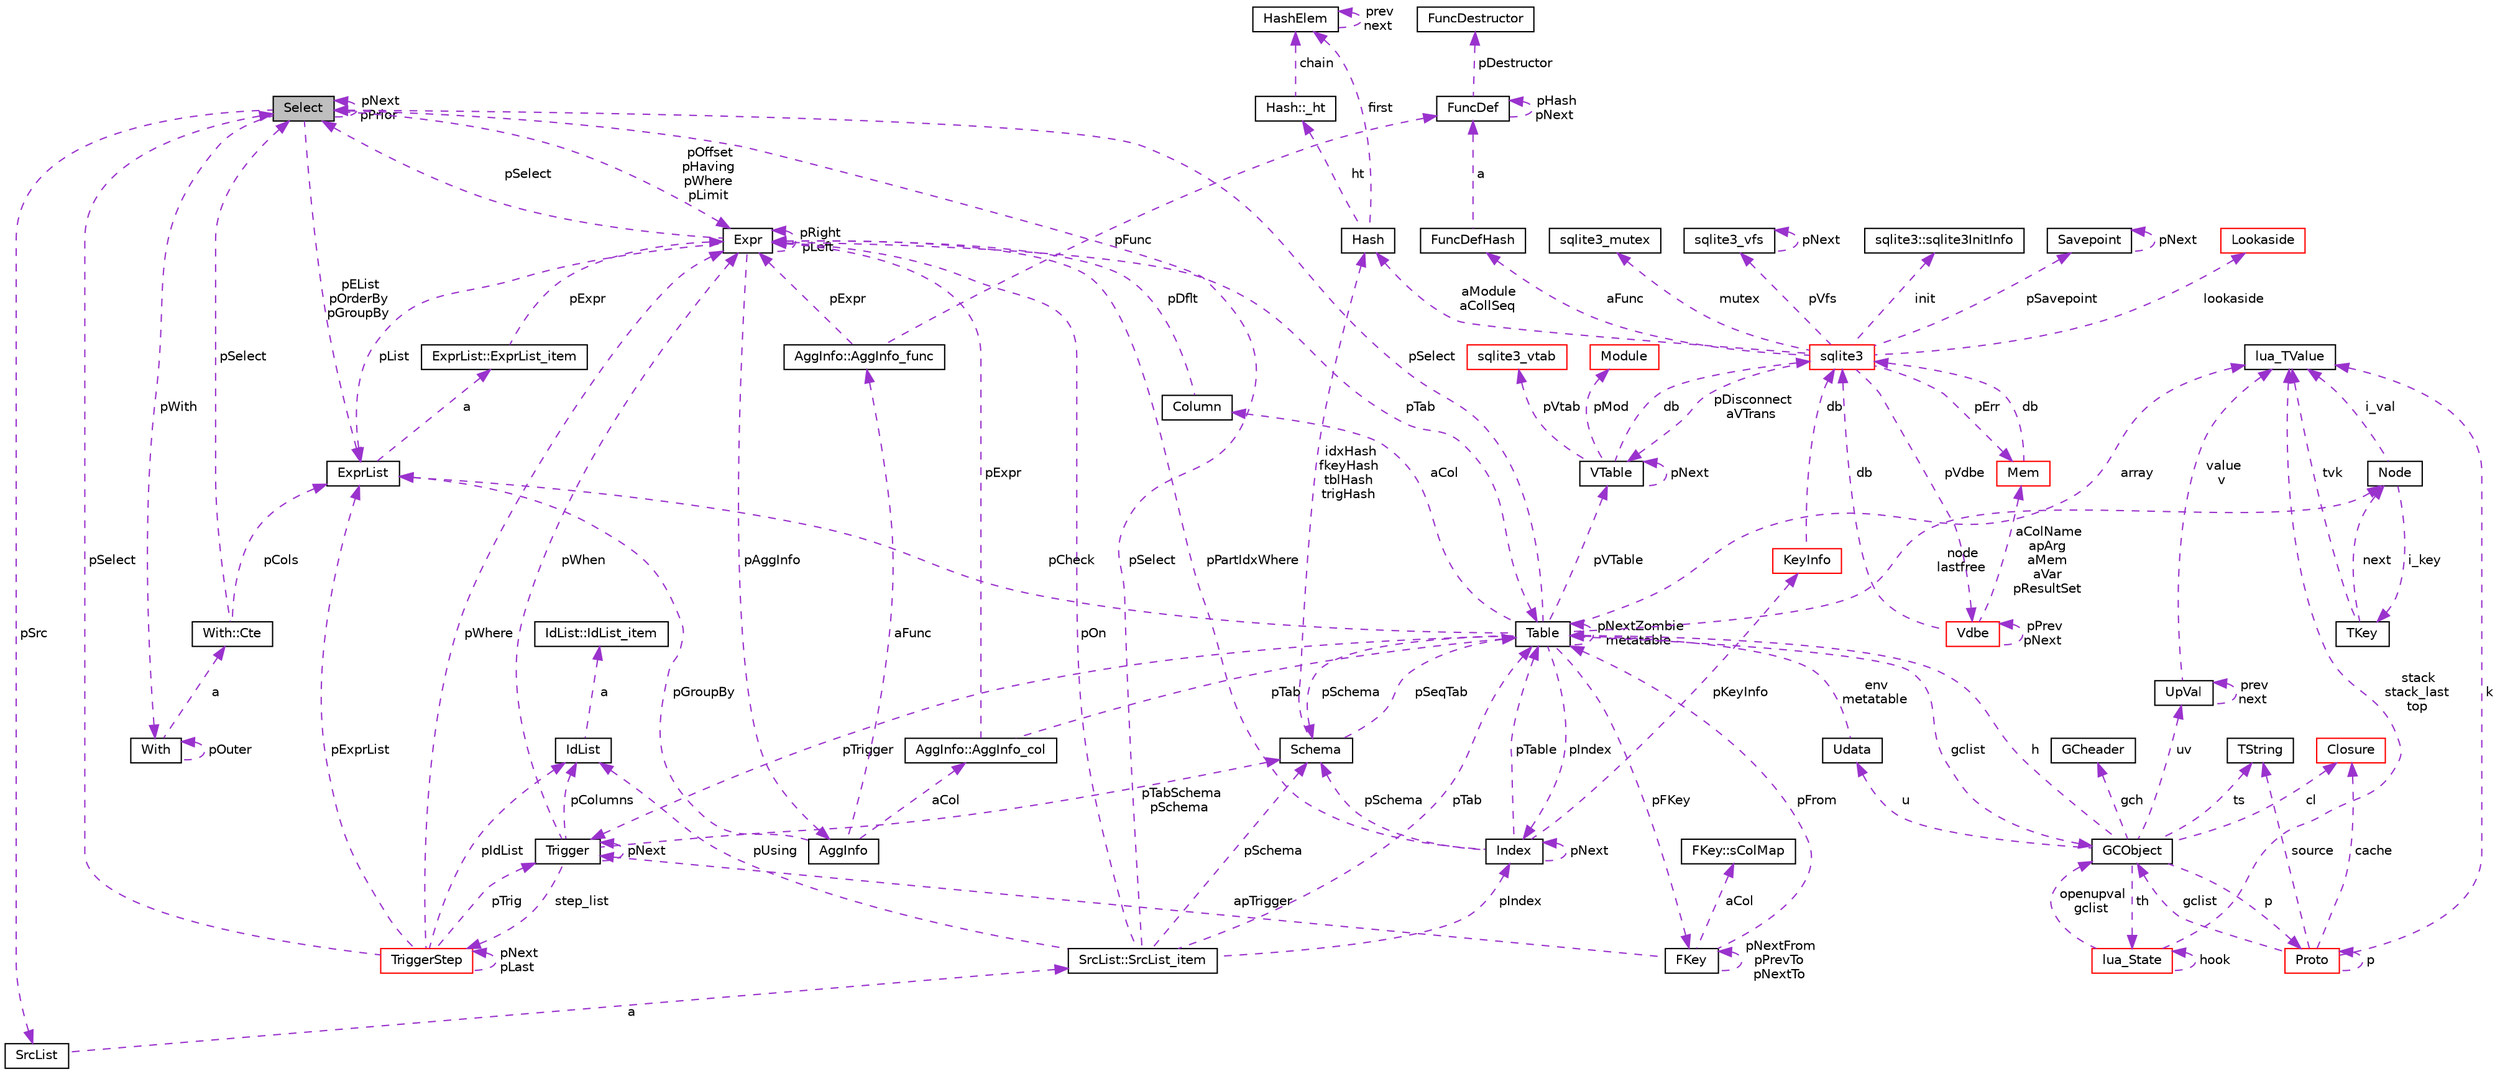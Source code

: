 digraph "Select"
{
  edge [fontname="Helvetica",fontsize="10",labelfontname="Helvetica",labelfontsize="10"];
  node [fontname="Helvetica",fontsize="10",shape=record];
  Node1 [label="Select",height=0.2,width=0.4,color="black", fillcolor="grey75", style="filled", fontcolor="black"];
  Node2 -> Node1 [dir="back",color="darkorchid3",fontsize="10",style="dashed",label=" pOffset\npHaving\npWhere\npLimit" ,fontname="Helvetica"];
  Node2 [label="Expr",height=0.2,width=0.4,color="black", fillcolor="white", style="filled",URL="$struct_expr.html"];
  Node3 -> Node2 [dir="back",color="darkorchid3",fontsize="10",style="dashed",label=" pAggInfo" ,fontname="Helvetica"];
  Node3 [label="AggInfo",height=0.2,width=0.4,color="black", fillcolor="white", style="filled",URL="$struct_agg_info.html"];
  Node4 -> Node3 [dir="back",color="darkorchid3",fontsize="10",style="dashed",label=" aCol" ,fontname="Helvetica"];
  Node4 [label="AggInfo::AggInfo_col",height=0.2,width=0.4,color="black", fillcolor="white", style="filled",URL="$struct_agg_info_1_1_agg_info__col.html"];
  Node2 -> Node4 [dir="back",color="darkorchid3",fontsize="10",style="dashed",label=" pExpr" ,fontname="Helvetica"];
  Node5 -> Node4 [dir="back",color="darkorchid3",fontsize="10",style="dashed",label=" pTab" ,fontname="Helvetica"];
  Node5 [label="Table",height=0.2,width=0.4,color="black", fillcolor="white", style="filled",URL="$struct_table.html"];
  Node6 -> Node5 [dir="back",color="darkorchid3",fontsize="10",style="dashed",label=" node\nlastfree" ,fontname="Helvetica"];
  Node6 [label="Node",height=0.2,width=0.4,color="black", fillcolor="white", style="filled",URL="$struct_node.html"];
  Node7 -> Node6 [dir="back",color="darkorchid3",fontsize="10",style="dashed",label=" i_val" ,fontname="Helvetica"];
  Node7 [label="lua_TValue",height=0.2,width=0.4,color="black", fillcolor="white", style="filled",URL="$structlua___t_value.html"];
  Node8 -> Node6 [dir="back",color="darkorchid3",fontsize="10",style="dashed",label=" i_key" ,fontname="Helvetica"];
  Node8 [label="TKey",height=0.2,width=0.4,color="black", fillcolor="white", style="filled",URL="$union_t_key.html"];
  Node6 -> Node8 [dir="back",color="darkorchid3",fontsize="10",style="dashed",label=" next" ,fontname="Helvetica"];
  Node7 -> Node8 [dir="back",color="darkorchid3",fontsize="10",style="dashed",label=" tvk" ,fontname="Helvetica"];
  Node9 -> Node5 [dir="back",color="darkorchid3",fontsize="10",style="dashed",label=" pSchema" ,fontname="Helvetica"];
  Node9 [label="Schema",height=0.2,width=0.4,color="black", fillcolor="white", style="filled",URL="$struct_schema.html"];
  Node5 -> Node9 [dir="back",color="darkorchid3",fontsize="10",style="dashed",label=" pSeqTab" ,fontname="Helvetica"];
  Node10 -> Node9 [dir="back",color="darkorchid3",fontsize="10",style="dashed",label=" idxHash\nfkeyHash\ntblHash\ntrigHash" ,fontname="Helvetica"];
  Node10 [label="Hash",height=0.2,width=0.4,color="black", fillcolor="white", style="filled",URL="$struct_hash.html"];
  Node11 -> Node10 [dir="back",color="darkorchid3",fontsize="10",style="dashed",label=" ht" ,fontname="Helvetica"];
  Node11 [label="Hash::_ht",height=0.2,width=0.4,color="black", fillcolor="white", style="filled",URL="$struct_hash_1_1__ht.html"];
  Node12 -> Node11 [dir="back",color="darkorchid3",fontsize="10",style="dashed",label=" chain" ,fontname="Helvetica"];
  Node12 [label="HashElem",height=0.2,width=0.4,color="black", fillcolor="white", style="filled",URL="$struct_hash_elem.html"];
  Node12 -> Node12 [dir="back",color="darkorchid3",fontsize="10",style="dashed",label=" prev\nnext" ,fontname="Helvetica"];
  Node12 -> Node10 [dir="back",color="darkorchid3",fontsize="10",style="dashed",label=" first" ,fontname="Helvetica"];
  Node7 -> Node5 [dir="back",color="darkorchid3",fontsize="10",style="dashed",label=" array" ,fontname="Helvetica"];
  Node13 -> Node5 [dir="back",color="darkorchid3",fontsize="10",style="dashed",label=" aCol" ,fontname="Helvetica"];
  Node13 [label="Column",height=0.2,width=0.4,color="black", fillcolor="white", style="filled",URL="$struct_column.html"];
  Node2 -> Node13 [dir="back",color="darkorchid3",fontsize="10",style="dashed",label=" pDflt" ,fontname="Helvetica"];
  Node14 -> Node5 [dir="back",color="darkorchid3",fontsize="10",style="dashed",label=" pFKey" ,fontname="Helvetica"];
  Node14 [label="FKey",height=0.2,width=0.4,color="black", fillcolor="white", style="filled",URL="$struct_f_key.html"];
  Node15 -> Node14 [dir="back",color="darkorchid3",fontsize="10",style="dashed",label=" aCol" ,fontname="Helvetica"];
  Node15 [label="FKey::sColMap",height=0.2,width=0.4,color="black", fillcolor="white", style="filled",URL="$struct_f_key_1_1s_col_map.html"];
  Node14 -> Node14 [dir="back",color="darkorchid3",fontsize="10",style="dashed",label=" pNextFrom\npPrevTo\npNextTo" ,fontname="Helvetica"];
  Node5 -> Node14 [dir="back",color="darkorchid3",fontsize="10",style="dashed",label=" pFrom" ,fontname="Helvetica"];
  Node16 -> Node14 [dir="back",color="darkorchid3",fontsize="10",style="dashed",label=" apTrigger" ,fontname="Helvetica"];
  Node16 [label="Trigger",height=0.2,width=0.4,color="black", fillcolor="white", style="filled",URL="$struct_trigger.html"];
  Node17 -> Node16 [dir="back",color="darkorchid3",fontsize="10",style="dashed",label=" step_list" ,fontname="Helvetica"];
  Node17 [label="TriggerStep",height=0.2,width=0.4,color="red", fillcolor="white", style="filled",URL="$struct_trigger_step.html"];
  Node17 -> Node17 [dir="back",color="darkorchid3",fontsize="10",style="dashed",label=" pNext\npLast" ,fontname="Helvetica"];
  Node2 -> Node17 [dir="back",color="darkorchid3",fontsize="10",style="dashed",label=" pWhere" ,fontname="Helvetica"];
  Node18 -> Node17 [dir="back",color="darkorchid3",fontsize="10",style="dashed",label=" pIdList" ,fontname="Helvetica"];
  Node18 [label="IdList",height=0.2,width=0.4,color="black", fillcolor="white", style="filled",URL="$struct_id_list.html"];
  Node19 -> Node18 [dir="back",color="darkorchid3",fontsize="10",style="dashed",label=" a" ,fontname="Helvetica"];
  Node19 [label="IdList::IdList_item",height=0.2,width=0.4,color="black", fillcolor="white", style="filled",URL="$struct_id_list_1_1_id_list__item.html"];
  Node1 -> Node17 [dir="back",color="darkorchid3",fontsize="10",style="dashed",label=" pSelect" ,fontname="Helvetica"];
  Node16 -> Node17 [dir="back",color="darkorchid3",fontsize="10",style="dashed",label=" pTrig" ,fontname="Helvetica"];
  Node20 -> Node17 [dir="back",color="darkorchid3",fontsize="10",style="dashed",label=" pExprList" ,fontname="Helvetica"];
  Node20 [label="ExprList",height=0.2,width=0.4,color="black", fillcolor="white", style="filled",URL="$struct_expr_list.html"];
  Node21 -> Node20 [dir="back",color="darkorchid3",fontsize="10",style="dashed",label=" a" ,fontname="Helvetica"];
  Node21 [label="ExprList::ExprList_item",height=0.2,width=0.4,color="black", fillcolor="white", style="filled",URL="$struct_expr_list_1_1_expr_list__item.html"];
  Node2 -> Node21 [dir="back",color="darkorchid3",fontsize="10",style="dashed",label=" pExpr" ,fontname="Helvetica"];
  Node9 -> Node16 [dir="back",color="darkorchid3",fontsize="10",style="dashed",label=" pTabSchema\npSchema" ,fontname="Helvetica"];
  Node2 -> Node16 [dir="back",color="darkorchid3",fontsize="10",style="dashed",label=" pWhen" ,fontname="Helvetica"];
  Node18 -> Node16 [dir="back",color="darkorchid3",fontsize="10",style="dashed",label=" pColumns" ,fontname="Helvetica"];
  Node16 -> Node16 [dir="back",color="darkorchid3",fontsize="10",style="dashed",label=" pNext" ,fontname="Helvetica"];
  Node22 -> Node5 [dir="back",color="darkorchid3",fontsize="10",style="dashed",label=" pVTable" ,fontname="Helvetica"];
  Node22 [label="VTable",height=0.2,width=0.4,color="black", fillcolor="white", style="filled",URL="$struct_v_table.html"];
  Node23 -> Node22 [dir="back",color="darkorchid3",fontsize="10",style="dashed",label=" db" ,fontname="Helvetica"];
  Node23 [label="sqlite3",height=0.2,width=0.4,color="red", fillcolor="white", style="filled",URL="$structsqlite3.html"];
  Node24 -> Node23 [dir="back",color="darkorchid3",fontsize="10",style="dashed",label=" pErr" ,fontname="Helvetica"];
  Node24 [label="Mem",height=0.2,width=0.4,color="red", fillcolor="white", style="filled",URL="$struct_mem.html"];
  Node23 -> Node24 [dir="back",color="darkorchid3",fontsize="10",style="dashed",label=" db" ,fontname="Helvetica"];
  Node25 -> Node23 [dir="back",color="darkorchid3",fontsize="10",style="dashed",label=" pVdbe" ,fontname="Helvetica"];
  Node25 [label="Vdbe",height=0.2,width=0.4,color="red", fillcolor="white", style="filled",URL="$struct_vdbe.html"];
  Node25 -> Node25 [dir="back",color="darkorchid3",fontsize="10",style="dashed",label=" pPrev\npNext" ,fontname="Helvetica"];
  Node24 -> Node25 [dir="back",color="darkorchid3",fontsize="10",style="dashed",label=" aColName\napArg\naMem\naVar\npResultSet" ,fontname="Helvetica"];
  Node23 -> Node25 [dir="back",color="darkorchid3",fontsize="10",style="dashed",label=" db" ,fontname="Helvetica"];
  Node26 -> Node23 [dir="back",color="darkorchid3",fontsize="10",style="dashed",label=" pSavepoint" ,fontname="Helvetica"];
  Node26 [label="Savepoint",height=0.2,width=0.4,color="black", fillcolor="white", style="filled",URL="$struct_savepoint.html"];
  Node26 -> Node26 [dir="back",color="darkorchid3",fontsize="10",style="dashed",label=" pNext" ,fontname="Helvetica"];
  Node27 -> Node23 [dir="back",color="darkorchid3",fontsize="10",style="dashed",label=" aFunc" ,fontname="Helvetica"];
  Node27 [label="FuncDefHash",height=0.2,width=0.4,color="black", fillcolor="white", style="filled",URL="$struct_func_def_hash.html"];
  Node28 -> Node27 [dir="back",color="darkorchid3",fontsize="10",style="dashed",label=" a" ,fontname="Helvetica"];
  Node28 [label="FuncDef",height=0.2,width=0.4,color="black", fillcolor="white", style="filled",URL="$struct_func_def.html"];
  Node29 -> Node28 [dir="back",color="darkorchid3",fontsize="10",style="dashed",label=" pDestructor" ,fontname="Helvetica"];
  Node29 [label="FuncDestructor",height=0.2,width=0.4,color="black", fillcolor="white", style="filled",URL="$struct_func_destructor.html"];
  Node28 -> Node28 [dir="back",color="darkorchid3",fontsize="10",style="dashed",label=" pHash\npNext" ,fontname="Helvetica"];
  Node30 -> Node23 [dir="back",color="darkorchid3",fontsize="10",style="dashed",label=" lookaside" ,fontname="Helvetica"];
  Node30 [label="Lookaside",height=0.2,width=0.4,color="red", fillcolor="white", style="filled",URL="$struct_lookaside.html"];
  Node31 -> Node23 [dir="back",color="darkorchid3",fontsize="10",style="dashed",label=" mutex" ,fontname="Helvetica"];
  Node31 [label="sqlite3_mutex",height=0.2,width=0.4,color="black", fillcolor="white", style="filled",URL="$structsqlite3__mutex.html"];
  Node32 -> Node23 [dir="back",color="darkorchid3",fontsize="10",style="dashed",label=" pVfs" ,fontname="Helvetica"];
  Node32 [label="sqlite3_vfs",height=0.2,width=0.4,color="black", fillcolor="white", style="filled",URL="$structsqlite3__vfs.html"];
  Node32 -> Node32 [dir="back",color="darkorchid3",fontsize="10",style="dashed",label=" pNext" ,fontname="Helvetica"];
  Node33 -> Node23 [dir="back",color="darkorchid3",fontsize="10",style="dashed",label=" init" ,fontname="Helvetica"];
  Node33 [label="sqlite3::sqlite3InitInfo",height=0.2,width=0.4,color="black", fillcolor="white", style="filled",URL="$structsqlite3_1_1sqlite3_init_info.html"];
  Node22 -> Node23 [dir="back",color="darkorchid3",fontsize="10",style="dashed",label=" pDisconnect\naVTrans" ,fontname="Helvetica"];
  Node10 -> Node23 [dir="back",color="darkorchid3",fontsize="10",style="dashed",label=" aModule\naCollSeq" ,fontname="Helvetica"];
  Node22 -> Node22 [dir="back",color="darkorchid3",fontsize="10",style="dashed",label=" pNext" ,fontname="Helvetica"];
  Node34 -> Node22 [dir="back",color="darkorchid3",fontsize="10",style="dashed",label=" pMod" ,fontname="Helvetica"];
  Node34 [label="Module",height=0.2,width=0.4,color="red", fillcolor="white", style="filled",URL="$struct_module.html"];
  Node35 -> Node22 [dir="back",color="darkorchid3",fontsize="10",style="dashed",label=" pVtab" ,fontname="Helvetica"];
  Node35 [label="sqlite3_vtab",height=0.2,width=0.4,color="red", fillcolor="white", style="filled",URL="$structsqlite3__vtab.html"];
  Node5 -> Node5 [dir="back",color="darkorchid3",fontsize="10",style="dashed",label=" pNextZombie\nmetatable" ,fontname="Helvetica"];
  Node16 -> Node5 [dir="back",color="darkorchid3",fontsize="10",style="dashed",label=" pTrigger" ,fontname="Helvetica"];
  Node1 -> Node5 [dir="back",color="darkorchid3",fontsize="10",style="dashed",label=" pSelect" ,fontname="Helvetica"];
  Node36 -> Node5 [dir="back",color="darkorchid3",fontsize="10",style="dashed",label=" gclist" ,fontname="Helvetica"];
  Node36 [label="GCObject",height=0.2,width=0.4,color="black", fillcolor="white", style="filled",URL="$union_g_c_object.html"];
  Node37 -> Node36 [dir="back",color="darkorchid3",fontsize="10",style="dashed",label=" uv" ,fontname="Helvetica"];
  Node37 [label="UpVal",height=0.2,width=0.4,color="black", fillcolor="white", style="filled",URL="$struct_up_val.html"];
  Node37 -> Node37 [dir="back",color="darkorchid3",fontsize="10",style="dashed",label=" prev\nnext" ,fontname="Helvetica"];
  Node7 -> Node37 [dir="back",color="darkorchid3",fontsize="10",style="dashed",label=" value\nv" ,fontname="Helvetica"];
  Node38 -> Node36 [dir="back",color="darkorchid3",fontsize="10",style="dashed",label=" p" ,fontname="Helvetica"];
  Node38 [label="Proto",height=0.2,width=0.4,color="red", fillcolor="white", style="filled",URL="$struct_proto.html"];
  Node7 -> Node38 [dir="back",color="darkorchid3",fontsize="10",style="dashed",label=" k" ,fontname="Helvetica"];
  Node38 -> Node38 [dir="back",color="darkorchid3",fontsize="10",style="dashed",label=" p" ,fontname="Helvetica"];
  Node39 -> Node38 [dir="back",color="darkorchid3",fontsize="10",style="dashed",label=" source" ,fontname="Helvetica"];
  Node39 [label="TString",height=0.2,width=0.4,color="black", fillcolor="white", style="filled",URL="$union_t_string.html"];
  Node40 -> Node38 [dir="back",color="darkorchid3",fontsize="10",style="dashed",label=" cache" ,fontname="Helvetica"];
  Node40 [label="Closure",height=0.2,width=0.4,color="red", fillcolor="white", style="filled",URL="$union_closure.html"];
  Node36 -> Node38 [dir="back",color="darkorchid3",fontsize="10",style="dashed",label=" gclist" ,fontname="Helvetica"];
  Node39 -> Node36 [dir="back",color="darkorchid3",fontsize="10",style="dashed",label=" ts" ,fontname="Helvetica"];
  Node40 -> Node36 [dir="back",color="darkorchid3",fontsize="10",style="dashed",label=" cl" ,fontname="Helvetica"];
  Node41 -> Node36 [dir="back",color="darkorchid3",fontsize="10",style="dashed",label=" gch" ,fontname="Helvetica"];
  Node41 [label="GCheader",height=0.2,width=0.4,color="black", fillcolor="white", style="filled",URL="$struct_g_cheader.html"];
  Node5 -> Node36 [dir="back",color="darkorchid3",fontsize="10",style="dashed",label=" h" ,fontname="Helvetica"];
  Node42 -> Node36 [dir="back",color="darkorchid3",fontsize="10",style="dashed",label=" u" ,fontname="Helvetica"];
  Node42 [label="Udata",height=0.2,width=0.4,color="black", fillcolor="white", style="filled",URL="$union_udata.html"];
  Node5 -> Node42 [dir="back",color="darkorchid3",fontsize="10",style="dashed",label=" env\nmetatable" ,fontname="Helvetica"];
  Node43 -> Node36 [dir="back",color="darkorchid3",fontsize="10",style="dashed",label=" th" ,fontname="Helvetica"];
  Node43 [label="lua_State",height=0.2,width=0.4,color="red", fillcolor="white", style="filled",URL="$structlua___state.html"];
  Node7 -> Node43 [dir="back",color="darkorchid3",fontsize="10",style="dashed",label=" stack\nstack_last\ntop" ,fontname="Helvetica"];
  Node36 -> Node43 [dir="back",color="darkorchid3",fontsize="10",style="dashed",label=" openupval\ngclist" ,fontname="Helvetica"];
  Node43 -> Node43 [dir="back",color="darkorchid3",fontsize="10",style="dashed",label=" hook" ,fontname="Helvetica"];
  Node20 -> Node5 [dir="back",color="darkorchid3",fontsize="10",style="dashed",label=" pCheck" ,fontname="Helvetica"];
  Node44 -> Node5 [dir="back",color="darkorchid3",fontsize="10",style="dashed",label=" pIndex" ,fontname="Helvetica"];
  Node44 [label="Index",height=0.2,width=0.4,color="black", fillcolor="white", style="filled",URL="$struct_index.html"];
  Node9 -> Node44 [dir="back",color="darkorchid3",fontsize="10",style="dashed",label=" pSchema" ,fontname="Helvetica"];
  Node2 -> Node44 [dir="back",color="darkorchid3",fontsize="10",style="dashed",label=" pPartIdxWhere" ,fontname="Helvetica"];
  Node5 -> Node44 [dir="back",color="darkorchid3",fontsize="10",style="dashed",label=" pTable" ,fontname="Helvetica"];
  Node45 -> Node44 [dir="back",color="darkorchid3",fontsize="10",style="dashed",label=" pKeyInfo" ,fontname="Helvetica"];
  Node45 [label="KeyInfo",height=0.2,width=0.4,color="red", fillcolor="white", style="filled",URL="$struct_key_info.html"];
  Node23 -> Node45 [dir="back",color="darkorchid3",fontsize="10",style="dashed",label=" db" ,fontname="Helvetica"];
  Node44 -> Node44 [dir="back",color="darkorchid3",fontsize="10",style="dashed",label=" pNext" ,fontname="Helvetica"];
  Node46 -> Node3 [dir="back",color="darkorchid3",fontsize="10",style="dashed",label=" aFunc" ,fontname="Helvetica"];
  Node46 [label="AggInfo::AggInfo_func",height=0.2,width=0.4,color="black", fillcolor="white", style="filled",URL="$struct_agg_info_1_1_agg_info__func.html"];
  Node2 -> Node46 [dir="back",color="darkorchid3",fontsize="10",style="dashed",label=" pExpr" ,fontname="Helvetica"];
  Node28 -> Node46 [dir="back",color="darkorchid3",fontsize="10",style="dashed",label=" pFunc" ,fontname="Helvetica"];
  Node20 -> Node3 [dir="back",color="darkorchid3",fontsize="10",style="dashed",label=" pGroupBy" ,fontname="Helvetica"];
  Node2 -> Node2 [dir="back",color="darkorchid3",fontsize="10",style="dashed",label=" pRight\npLeft" ,fontname="Helvetica"];
  Node5 -> Node2 [dir="back",color="darkorchid3",fontsize="10",style="dashed",label=" pTab" ,fontname="Helvetica"];
  Node1 -> Node2 [dir="back",color="darkorchid3",fontsize="10",style="dashed",label=" pSelect" ,fontname="Helvetica"];
  Node20 -> Node2 [dir="back",color="darkorchid3",fontsize="10",style="dashed",label=" pList" ,fontname="Helvetica"];
  Node47 -> Node1 [dir="back",color="darkorchid3",fontsize="10",style="dashed",label=" pWith" ,fontname="Helvetica"];
  Node47 [label="With",height=0.2,width=0.4,color="black", fillcolor="white", style="filled",URL="$struct_with.html"];
  Node48 -> Node47 [dir="back",color="darkorchid3",fontsize="10",style="dashed",label=" a" ,fontname="Helvetica"];
  Node48 [label="With::Cte",height=0.2,width=0.4,color="black", fillcolor="white", style="filled",URL="$struct_with_1_1_cte.html"];
  Node1 -> Node48 [dir="back",color="darkorchid3",fontsize="10",style="dashed",label=" pSelect" ,fontname="Helvetica"];
  Node20 -> Node48 [dir="back",color="darkorchid3",fontsize="10",style="dashed",label=" pCols" ,fontname="Helvetica"];
  Node47 -> Node47 [dir="back",color="darkorchid3",fontsize="10",style="dashed",label=" pOuter" ,fontname="Helvetica"];
  Node1 -> Node1 [dir="back",color="darkorchid3",fontsize="10",style="dashed",label=" pNext\npPrior" ,fontname="Helvetica"];
  Node49 -> Node1 [dir="back",color="darkorchid3",fontsize="10",style="dashed",label=" pSrc" ,fontname="Helvetica"];
  Node49 [label="SrcList",height=0.2,width=0.4,color="black", fillcolor="white", style="filled",URL="$struct_src_list.html"];
  Node50 -> Node49 [dir="back",color="darkorchid3",fontsize="10",style="dashed",label=" a" ,fontname="Helvetica"];
  Node50 [label="SrcList::SrcList_item",height=0.2,width=0.4,color="black", fillcolor="white", style="filled",URL="$struct_src_list_1_1_src_list__item.html"];
  Node9 -> Node50 [dir="back",color="darkorchid3",fontsize="10",style="dashed",label=" pSchema" ,fontname="Helvetica"];
  Node2 -> Node50 [dir="back",color="darkorchid3",fontsize="10",style="dashed",label=" pOn" ,fontname="Helvetica"];
  Node18 -> Node50 [dir="back",color="darkorchid3",fontsize="10",style="dashed",label=" pUsing" ,fontname="Helvetica"];
  Node5 -> Node50 [dir="back",color="darkorchid3",fontsize="10",style="dashed",label=" pTab" ,fontname="Helvetica"];
  Node1 -> Node50 [dir="back",color="darkorchid3",fontsize="10",style="dashed",label=" pSelect" ,fontname="Helvetica"];
  Node44 -> Node50 [dir="back",color="darkorchid3",fontsize="10",style="dashed",label=" pIndex" ,fontname="Helvetica"];
  Node20 -> Node1 [dir="back",color="darkorchid3",fontsize="10",style="dashed",label=" pEList\npOrderBy\npGroupBy" ,fontname="Helvetica"];
}
